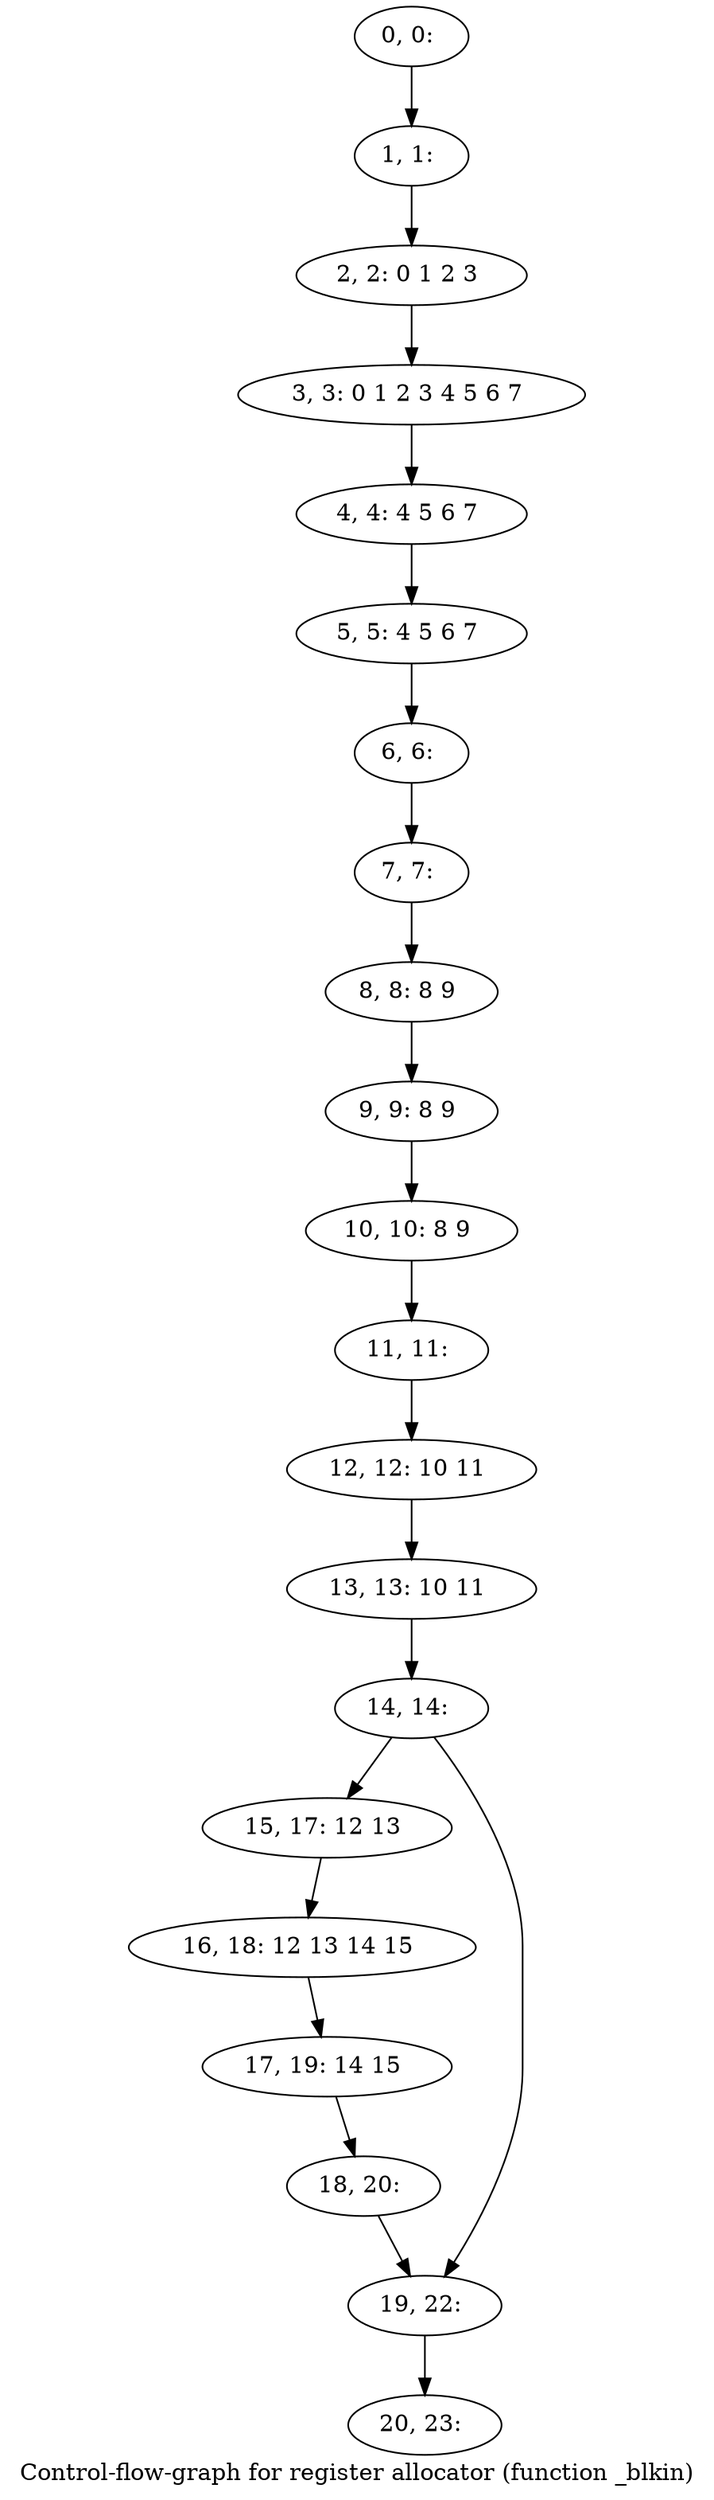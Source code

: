 digraph G {
graph [label="Control-flow-graph for register allocator (function _blkin)"]
0[label="0, 0: "];
1[label="1, 1: "];
2[label="2, 2: 0 1 2 3 "];
3[label="3, 3: 0 1 2 3 4 5 6 7 "];
4[label="4, 4: 4 5 6 7 "];
5[label="5, 5: 4 5 6 7 "];
6[label="6, 6: "];
7[label="7, 7: "];
8[label="8, 8: 8 9 "];
9[label="9, 9: 8 9 "];
10[label="10, 10: 8 9 "];
11[label="11, 11: "];
12[label="12, 12: 10 11 "];
13[label="13, 13: 10 11 "];
14[label="14, 14: "];
15[label="15, 17: 12 13 "];
16[label="16, 18: 12 13 14 15 "];
17[label="17, 19: 14 15 "];
18[label="18, 20: "];
19[label="19, 22: "];
20[label="20, 23: "];
0->1 ;
1->2 ;
2->3 ;
3->4 ;
4->5 ;
5->6 ;
6->7 ;
7->8 ;
8->9 ;
9->10 ;
10->11 ;
11->12 ;
12->13 ;
13->14 ;
14->15 ;
14->19 ;
15->16 ;
16->17 ;
17->18 ;
18->19 ;
19->20 ;
}
